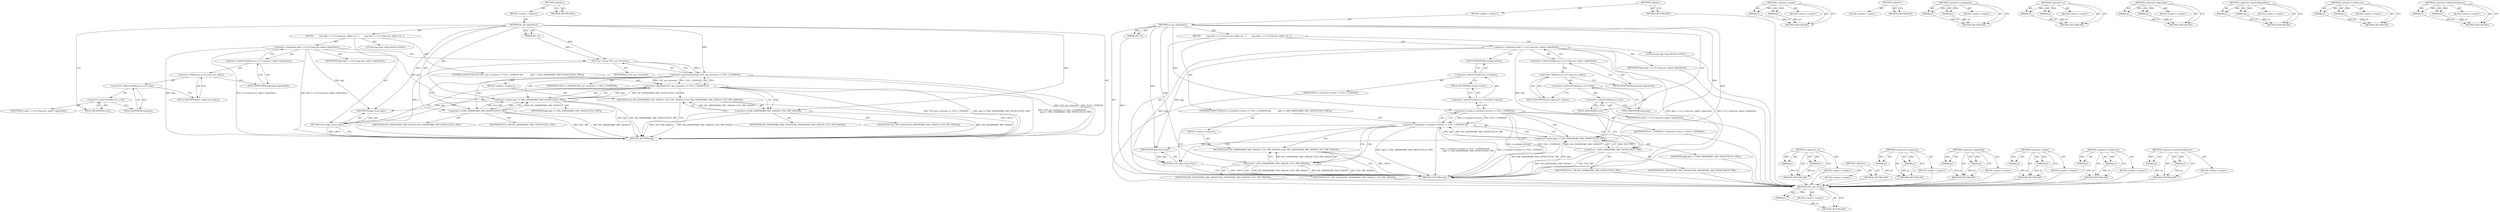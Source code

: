 digraph "&lt;operator&gt;.indirectFieldAccess" {
vulnerable_8 [label=<(METHOD,ssl_get_algorithm2)<SUB>1</SUB>>];
vulnerable_9 [label=<(PARAM,SSL *s)<SUB>1</SUB>>];
vulnerable_10 [label=<(BLOCK,{
        long alg2 = s-&gt;s3-&gt;tmp.new_cipher-&gt;al...,{
        long alg2 = s-&gt;s3-&gt;tmp.new_cipher-&gt;al...)<SUB>2</SUB>>];
vulnerable_11 [label="<(LOCAL,long alg2: long)<SUB>3</SUB>>"];
vulnerable_12 [label=<(&lt;operator&gt;.assignment,alg2 = s-&gt;s3-&gt;tmp.new_cipher-&gt;algorithm2)<SUB>3</SUB>>];
vulnerable_13 [label=<(IDENTIFIER,alg2,alg2 = s-&gt;s3-&gt;tmp.new_cipher-&gt;algorithm2)<SUB>3</SUB>>];
vulnerable_14 [label=<(&lt;operator&gt;.indirectFieldAccess,s-&gt;s3-&gt;tmp.new_cipher-&gt;algorithm2)<SUB>3</SUB>>];
vulnerable_15 [label=<(&lt;operator&gt;.fieldAccess,s-&gt;s3-&gt;tmp.new_cipher)<SUB>3</SUB>>];
vulnerable_16 [label=<(&lt;operator&gt;.indirectFieldAccess,s-&gt;s3-&gt;tmp)<SUB>3</SUB>>];
vulnerable_17 [label=<(&lt;operator&gt;.indirectFieldAccess,s-&gt;s3)<SUB>3</SUB>>];
vulnerable_18 [label=<(IDENTIFIER,s,alg2 = s-&gt;s3-&gt;tmp.new_cipher-&gt;algorithm2)<SUB>3</SUB>>];
vulnerable_19 [label=<(FIELD_IDENTIFIER,s3,s3)<SUB>3</SUB>>];
vulnerable_20 [label=<(FIELD_IDENTIFIER,tmp,tmp)<SUB>3</SUB>>];
vulnerable_21 [label=<(FIELD_IDENTIFIER,new_cipher,new_cipher)<SUB>3</SUB>>];
vulnerable_22 [label=<(FIELD_IDENTIFIER,algorithm2,algorithm2)<SUB>3</SUB>>];
vulnerable_23 [label=<(CONTROL_STRUCTURE,IF,if (TLS1_get_version(s) &gt;= TLS1_2_VERSION &amp;&amp;
            alg2 == (SSL_HANDSHAKE_MAC_DEFAULT|TLS1_PRF)))<SUB>4</SUB>>];
vulnerable_24 [label=<(&lt;operator&gt;.logicalAnd,TLS1_get_version(s) &gt;= TLS1_2_VERSION &amp;&amp;
      ...)<SUB>4</SUB>>];
vulnerable_25 [label=<(&lt;operator&gt;.greaterEqualsThan,TLS1_get_version(s) &gt;= TLS1_2_VERSION)<SUB>4</SUB>>];
vulnerable_26 [label=<(TLS1_get_version,TLS1_get_version(s))<SUB>4</SUB>>];
vulnerable_27 [label=<(IDENTIFIER,s,TLS1_get_version(s))<SUB>4</SUB>>];
vulnerable_28 [label=<(IDENTIFIER,TLS1_2_VERSION,TLS1_get_version(s) &gt;= TLS1_2_VERSION)<SUB>4</SUB>>];
vulnerable_29 [label=<(&lt;operator&gt;.equals,alg2 == (SSL_HANDSHAKE_MAC_DEFAULT|TLS1_PRF))<SUB>5</SUB>>];
vulnerable_30 [label=<(IDENTIFIER,alg2,alg2 == (SSL_HANDSHAKE_MAC_DEFAULT|TLS1_PRF))<SUB>5</SUB>>];
vulnerable_31 [label=<(&lt;operator&gt;.or,SSL_HANDSHAKE_MAC_DEFAULT|TLS1_PRF)<SUB>5</SUB>>];
vulnerable_32 [label=<(IDENTIFIER,SSL_HANDSHAKE_MAC_DEFAULT,SSL_HANDSHAKE_MAC_DEFAULT|TLS1_PRF)<SUB>5</SUB>>];
vulnerable_33 [label=<(IDENTIFIER,TLS1_PRF,SSL_HANDSHAKE_MAC_DEFAULT|TLS1_PRF)<SUB>5</SUB>>];
vulnerable_34 [label=<(BLOCK,&lt;empty&gt;,&lt;empty&gt;)<SUB>6</SUB>>];
vulnerable_35 [label=<(RETURN,return SSL_HANDSHAKE_MAC_SHA256 | TLS1_PRF_SHA256;,return SSL_HANDSHAKE_MAC_SHA256 | TLS1_PRF_SHA256;)<SUB>6</SUB>>];
vulnerable_36 [label=<(&lt;operator&gt;.or,SSL_HANDSHAKE_MAC_SHA256 | TLS1_PRF_SHA256)<SUB>6</SUB>>];
vulnerable_37 [label=<(IDENTIFIER,SSL_HANDSHAKE_MAC_SHA256,SSL_HANDSHAKE_MAC_SHA256 | TLS1_PRF_SHA256)<SUB>6</SUB>>];
vulnerable_38 [label=<(IDENTIFIER,TLS1_PRF_SHA256,SSL_HANDSHAKE_MAC_SHA256 | TLS1_PRF_SHA256)<SUB>6</SUB>>];
vulnerable_39 [label=<(RETURN,return alg2;,return alg2;)<SUB>7</SUB>>];
vulnerable_40 [label=<(IDENTIFIER,alg2,return alg2;)<SUB>7</SUB>>];
vulnerable_41 [label=<(METHOD_RETURN,long)<SUB>1</SUB>>];
vulnerable_85 [label=<(METHOD,TLS1_get_version)>];
vulnerable_86 [label=<(PARAM,p1)>];
vulnerable_87 [label=<(BLOCK,&lt;empty&gt;,&lt;empty&gt;)>];
vulnerable_88 [label=<(METHOD_RETURN,ANY)>];
vulnerable_89 [label=<(METHOD,&lt;operator&gt;.equals)>];
vulnerable_90 [label=<(PARAM,p1)>];
vulnerable_91 [label=<(PARAM,p2)>];
vulnerable_92 [label=<(BLOCK,&lt;empty&gt;,&lt;empty&gt;)>];
vulnerable_93 [label=<(METHOD_RETURN,ANY)>];
vulnerable_6 [label=<(METHOD,&lt;global&gt;)<SUB>1</SUB>>];
vulnerable_7 [label=<(BLOCK,&lt;empty&gt;,&lt;empty&gt;)<SUB>1</SUB>>];
vulnerable_43 [label=<(METHOD_RETURN,ANY)<SUB>1</SUB>>];
vulnerable_54 [label=<(METHOD,&lt;global&gt;)<SUB>1</SUB>>];
vulnerable_55 [label=<(BLOCK,&lt;empty&gt;,&lt;empty&gt;)>];
vulnerable_56 [label=<(METHOD_RETURN,ANY)>];
vulnerable_60 [label=<(METHOD,&lt;operator&gt;.assignment)>];
vulnerable_61 [label=<(PARAM,p1)>];
vulnerable_62 [label=<(PARAM,p2)>];
vulnerable_63 [label=<(BLOCK,&lt;empty&gt;,&lt;empty&gt;)>];
vulnerable_64 [label=<(METHOD_RETURN,ANY)>];
vulnerable_94 [label=<(METHOD,&lt;operator&gt;.or)>];
vulnerable_95 [label=<(PARAM,p1)>];
vulnerable_96 [label=<(PARAM,p2)>];
vulnerable_97 [label=<(BLOCK,&lt;empty&gt;,&lt;empty&gt;)>];
vulnerable_98 [label=<(METHOD_RETURN,ANY)>];
vulnerable_75 [label=<(METHOD,&lt;operator&gt;.logicalAnd)>];
vulnerable_76 [label=<(PARAM,p1)>];
vulnerable_77 [label=<(PARAM,p2)>];
vulnerable_78 [label=<(BLOCK,&lt;empty&gt;,&lt;empty&gt;)>];
vulnerable_79 [label=<(METHOD_RETURN,ANY)>];
vulnerable_80 [label=<(METHOD,&lt;operator&gt;.greaterEqualsThan)>];
vulnerable_81 [label=<(PARAM,p1)>];
vulnerable_82 [label=<(PARAM,p2)>];
vulnerable_83 [label=<(BLOCK,&lt;empty&gt;,&lt;empty&gt;)>];
vulnerable_84 [label=<(METHOD_RETURN,ANY)>];
vulnerable_70 [label=<(METHOD,&lt;operator&gt;.fieldAccess)>];
vulnerable_71 [label=<(PARAM,p1)>];
vulnerable_72 [label=<(PARAM,p2)>];
vulnerable_73 [label=<(BLOCK,&lt;empty&gt;,&lt;empty&gt;)>];
vulnerable_74 [label=<(METHOD_RETURN,ANY)>];
vulnerable_65 [label=<(METHOD,&lt;operator&gt;.indirectFieldAccess)>];
vulnerable_66 [label=<(PARAM,p1)>];
vulnerable_67 [label=<(PARAM,p2)>];
vulnerable_68 [label=<(BLOCK,&lt;empty&gt;,&lt;empty&gt;)>];
vulnerable_69 [label=<(METHOD_RETURN,ANY)>];
fixed_8 [label=<(METHOD,ssl_get_algorithm2)<SUB>1</SUB>>];
fixed_9 [label=<(PARAM,SSL *s)<SUB>1</SUB>>];
fixed_10 [label=<(BLOCK,{
        long alg2 = s-&gt;s3-&gt;tmp.new_cipher-&gt;al...,{
        long alg2 = s-&gt;s3-&gt;tmp.new_cipher-&gt;al...)<SUB>2</SUB>>];
fixed_11 [label="<(LOCAL,long alg2: long)<SUB>3</SUB>>"];
fixed_12 [label=<(&lt;operator&gt;.assignment,alg2 = s-&gt;s3-&gt;tmp.new_cipher-&gt;algorithm2)<SUB>3</SUB>>];
fixed_13 [label=<(IDENTIFIER,alg2,alg2 = s-&gt;s3-&gt;tmp.new_cipher-&gt;algorithm2)<SUB>3</SUB>>];
fixed_14 [label=<(&lt;operator&gt;.indirectFieldAccess,s-&gt;s3-&gt;tmp.new_cipher-&gt;algorithm2)<SUB>3</SUB>>];
fixed_15 [label=<(&lt;operator&gt;.fieldAccess,s-&gt;s3-&gt;tmp.new_cipher)<SUB>3</SUB>>];
fixed_16 [label=<(&lt;operator&gt;.indirectFieldAccess,s-&gt;s3-&gt;tmp)<SUB>3</SUB>>];
fixed_17 [label=<(&lt;operator&gt;.indirectFieldAccess,s-&gt;s3)<SUB>3</SUB>>];
fixed_18 [label=<(IDENTIFIER,s,alg2 = s-&gt;s3-&gt;tmp.new_cipher-&gt;algorithm2)<SUB>3</SUB>>];
fixed_19 [label=<(FIELD_IDENTIFIER,s3,s3)<SUB>3</SUB>>];
fixed_20 [label=<(FIELD_IDENTIFIER,tmp,tmp)<SUB>3</SUB>>];
fixed_21 [label=<(FIELD_IDENTIFIER,new_cipher,new_cipher)<SUB>3</SUB>>];
fixed_22 [label=<(FIELD_IDENTIFIER,algorithm2,algorithm2)<SUB>3</SUB>>];
fixed_23 [label=<(CONTROL_STRUCTURE,IF,if (s-&gt;method-&gt;version == TLS1_2_VERSION &amp;&amp;
            alg2 == (SSL_HANDSHAKE_MAC_DEFAULT|TLS1_PRF)))<SUB>4</SUB>>];
fixed_24 [label=<(&lt;operator&gt;.logicalAnd,s-&gt;method-&gt;version == TLS1_2_VERSION &amp;&amp;
       ...)<SUB>4</SUB>>];
fixed_25 [label=<(&lt;operator&gt;.equals,s-&gt;method-&gt;version == TLS1_2_VERSION)<SUB>4</SUB>>];
fixed_26 [label=<(&lt;operator&gt;.indirectFieldAccess,s-&gt;method-&gt;version)<SUB>4</SUB>>];
fixed_27 [label=<(&lt;operator&gt;.indirectFieldAccess,s-&gt;method)<SUB>4</SUB>>];
fixed_28 [label=<(IDENTIFIER,s,s-&gt;method-&gt;version == TLS1_2_VERSION)<SUB>4</SUB>>];
fixed_29 [label=<(FIELD_IDENTIFIER,method,method)<SUB>4</SUB>>];
fixed_30 [label=<(FIELD_IDENTIFIER,version,version)<SUB>4</SUB>>];
fixed_31 [label=<(IDENTIFIER,TLS1_2_VERSION,s-&gt;method-&gt;version == TLS1_2_VERSION)<SUB>4</SUB>>];
fixed_32 [label=<(&lt;operator&gt;.equals,alg2 == (SSL_HANDSHAKE_MAC_DEFAULT|TLS1_PRF))<SUB>5</SUB>>];
fixed_33 [label=<(IDENTIFIER,alg2,alg2 == (SSL_HANDSHAKE_MAC_DEFAULT|TLS1_PRF))<SUB>5</SUB>>];
fixed_34 [label=<(&lt;operator&gt;.or,SSL_HANDSHAKE_MAC_DEFAULT|TLS1_PRF)<SUB>5</SUB>>];
fixed_35 [label=<(IDENTIFIER,SSL_HANDSHAKE_MAC_DEFAULT,SSL_HANDSHAKE_MAC_DEFAULT|TLS1_PRF)<SUB>5</SUB>>];
fixed_36 [label=<(IDENTIFIER,TLS1_PRF,SSL_HANDSHAKE_MAC_DEFAULT|TLS1_PRF)<SUB>5</SUB>>];
fixed_37 [label=<(BLOCK,&lt;empty&gt;,&lt;empty&gt;)<SUB>6</SUB>>];
fixed_38 [label=<(RETURN,return SSL_HANDSHAKE_MAC_SHA256 | TLS1_PRF_SHA256;,return SSL_HANDSHAKE_MAC_SHA256 | TLS1_PRF_SHA256;)<SUB>6</SUB>>];
fixed_39 [label=<(&lt;operator&gt;.or,SSL_HANDSHAKE_MAC_SHA256 | TLS1_PRF_SHA256)<SUB>6</SUB>>];
fixed_40 [label=<(IDENTIFIER,SSL_HANDSHAKE_MAC_SHA256,SSL_HANDSHAKE_MAC_SHA256 | TLS1_PRF_SHA256)<SUB>6</SUB>>];
fixed_41 [label=<(IDENTIFIER,TLS1_PRF_SHA256,SSL_HANDSHAKE_MAC_SHA256 | TLS1_PRF_SHA256)<SUB>6</SUB>>];
fixed_42 [label=<(RETURN,return alg2;,return alg2;)<SUB>7</SUB>>];
fixed_43 [label=<(IDENTIFIER,alg2,return alg2;)<SUB>7</SUB>>];
fixed_44 [label=<(METHOD_RETURN,long)<SUB>1</SUB>>];
fixed_88 [label=<(METHOD,&lt;operator&gt;.or)>];
fixed_89 [label=<(PARAM,p1)>];
fixed_90 [label=<(PARAM,p2)>];
fixed_91 [label=<(BLOCK,&lt;empty&gt;,&lt;empty&gt;)>];
fixed_92 [label=<(METHOD_RETURN,ANY)>];
fixed_6 [label=<(METHOD,&lt;global&gt;)<SUB>1</SUB>>];
fixed_7 [label=<(BLOCK,&lt;empty&gt;,&lt;empty&gt;)<SUB>1</SUB>>];
fixed_46 [label=<(METHOD_RETURN,ANY)<SUB>1</SUB>>];
fixed_57 [label=<(METHOD,&lt;global&gt;)<SUB>1</SUB>>];
fixed_58 [label=<(BLOCK,&lt;empty&gt;,&lt;empty&gt;)>];
fixed_59 [label=<(METHOD_RETURN,ANY)>];
fixed_63 [label=<(METHOD,&lt;operator&gt;.assignment)>];
fixed_64 [label=<(PARAM,p1)>];
fixed_65 [label=<(PARAM,p2)>];
fixed_66 [label=<(BLOCK,&lt;empty&gt;,&lt;empty&gt;)>];
fixed_67 [label=<(METHOD_RETURN,ANY)>];
fixed_78 [label=<(METHOD,&lt;operator&gt;.logicalAnd)>];
fixed_79 [label=<(PARAM,p1)>];
fixed_80 [label=<(PARAM,p2)>];
fixed_81 [label=<(BLOCK,&lt;empty&gt;,&lt;empty&gt;)>];
fixed_82 [label=<(METHOD_RETURN,ANY)>];
fixed_83 [label=<(METHOD,&lt;operator&gt;.equals)>];
fixed_84 [label=<(PARAM,p1)>];
fixed_85 [label=<(PARAM,p2)>];
fixed_86 [label=<(BLOCK,&lt;empty&gt;,&lt;empty&gt;)>];
fixed_87 [label=<(METHOD_RETURN,ANY)>];
fixed_73 [label=<(METHOD,&lt;operator&gt;.fieldAccess)>];
fixed_74 [label=<(PARAM,p1)>];
fixed_75 [label=<(PARAM,p2)>];
fixed_76 [label=<(BLOCK,&lt;empty&gt;,&lt;empty&gt;)>];
fixed_77 [label=<(METHOD_RETURN,ANY)>];
fixed_68 [label=<(METHOD,&lt;operator&gt;.indirectFieldAccess)>];
fixed_69 [label=<(PARAM,p1)>];
fixed_70 [label=<(PARAM,p2)>];
fixed_71 [label=<(BLOCK,&lt;empty&gt;,&lt;empty&gt;)>];
fixed_72 [label=<(METHOD_RETURN,ANY)>];
vulnerable_8 -> vulnerable_9  [key=0, label="AST: "];
vulnerable_8 -> vulnerable_9  [key=1, label="DDG: "];
vulnerable_8 -> vulnerable_10  [key=0, label="AST: "];
vulnerable_8 -> vulnerable_41  [key=0, label="AST: "];
vulnerable_8 -> vulnerable_19  [key=0, label="CFG: "];
vulnerable_8 -> vulnerable_40  [key=0, label="DDG: "];
vulnerable_8 -> vulnerable_25  [key=0, label="DDG: "];
vulnerable_8 -> vulnerable_29  [key=0, label="DDG: "];
vulnerable_8 -> vulnerable_26  [key=0, label="DDG: "];
vulnerable_8 -> vulnerable_31  [key=0, label="DDG: "];
vulnerable_8 -> vulnerable_36  [key=0, label="DDG: "];
vulnerable_9 -> vulnerable_26  [key=0, label="DDG: s"];
vulnerable_10 -> vulnerable_11  [key=0, label="AST: "];
vulnerable_10 -> vulnerable_12  [key=0, label="AST: "];
vulnerable_10 -> vulnerable_23  [key=0, label="AST: "];
vulnerable_10 -> vulnerable_39  [key=0, label="AST: "];
vulnerable_12 -> vulnerable_13  [key=0, label="AST: "];
vulnerable_12 -> vulnerable_14  [key=0, label="AST: "];
vulnerable_12 -> vulnerable_26  [key=0, label="CFG: "];
vulnerable_12 -> vulnerable_41  [key=0, label="DDG: alg2"];
vulnerable_12 -> vulnerable_41  [key=1, label="DDG: s-&gt;s3-&gt;tmp.new_cipher-&gt;algorithm2"];
vulnerable_12 -> vulnerable_41  [key=2, label="DDG: alg2 = s-&gt;s3-&gt;tmp.new_cipher-&gt;algorithm2"];
vulnerable_12 -> vulnerable_40  [key=0, label="DDG: alg2"];
vulnerable_12 -> vulnerable_29  [key=0, label="DDG: alg2"];
vulnerable_14 -> vulnerable_15  [key=0, label="AST: "];
vulnerable_14 -> vulnerable_22  [key=0, label="AST: "];
vulnerable_14 -> vulnerable_12  [key=0, label="CFG: "];
vulnerable_15 -> vulnerable_16  [key=0, label="AST: "];
vulnerable_15 -> vulnerable_21  [key=0, label="AST: "];
vulnerable_15 -> vulnerable_22  [key=0, label="CFG: "];
vulnerable_16 -> vulnerable_17  [key=0, label="AST: "];
vulnerable_16 -> vulnerable_20  [key=0, label="AST: "];
vulnerable_16 -> vulnerable_21  [key=0, label="CFG: "];
vulnerable_17 -> vulnerable_18  [key=0, label="AST: "];
vulnerable_17 -> vulnerable_19  [key=0, label="AST: "];
vulnerable_17 -> vulnerable_20  [key=0, label="CFG: "];
vulnerable_19 -> vulnerable_17  [key=0, label="CFG: "];
vulnerable_20 -> vulnerable_16  [key=0, label="CFG: "];
vulnerable_21 -> vulnerable_15  [key=0, label="CFG: "];
vulnerable_22 -> vulnerable_14  [key=0, label="CFG: "];
vulnerable_23 -> vulnerable_24  [key=0, label="AST: "];
vulnerable_23 -> vulnerable_34  [key=0, label="AST: "];
vulnerable_24 -> vulnerable_25  [key=0, label="AST: "];
vulnerable_24 -> vulnerable_29  [key=0, label="AST: "];
vulnerable_24 -> vulnerable_36  [key=0, label="CFG: "];
vulnerable_24 -> vulnerable_36  [key=1, label="CDG: "];
vulnerable_24 -> vulnerable_39  [key=0, label="CFG: "];
vulnerable_24 -> vulnerable_39  [key=1, label="CDG: "];
vulnerable_24 -> vulnerable_41  [key=0, label="DDG: TLS1_get_version(s) &gt;= TLS1_2_VERSION"];
vulnerable_24 -> vulnerable_41  [key=1, label="DDG: alg2 == (SSL_HANDSHAKE_MAC_DEFAULT|TLS1_PRF)"];
vulnerable_24 -> vulnerable_41  [key=2, label="DDG: TLS1_get_version(s) &gt;= TLS1_2_VERSION &amp;&amp;
            alg2 == (SSL_HANDSHAKE_MAC_DEFAULT|TLS1_PRF)"];
vulnerable_24 -> vulnerable_35  [key=0, label="CDG: "];
vulnerable_25 -> vulnerable_26  [key=0, label="AST: "];
vulnerable_25 -> vulnerable_28  [key=0, label="AST: "];
vulnerable_25 -> vulnerable_24  [key=0, label="CFG: "];
vulnerable_25 -> vulnerable_24  [key=1, label="DDG: TLS1_get_version(s)"];
vulnerable_25 -> vulnerable_24  [key=2, label="DDG: TLS1_2_VERSION"];
vulnerable_25 -> vulnerable_31  [key=0, label="CFG: "];
vulnerable_25 -> vulnerable_31  [key=1, label="CDG: "];
vulnerable_25 -> vulnerable_41  [key=0, label="DDG: TLS1_get_version(s)"];
vulnerable_25 -> vulnerable_41  [key=1, label="DDG: TLS1_2_VERSION"];
vulnerable_25 -> vulnerable_29  [key=0, label="CDG: "];
vulnerable_26 -> vulnerable_27  [key=0, label="AST: "];
vulnerable_26 -> vulnerable_25  [key=0, label="CFG: "];
vulnerable_26 -> vulnerable_25  [key=1, label="DDG: s"];
vulnerable_26 -> vulnerable_41  [key=0, label="DDG: s"];
vulnerable_29 -> vulnerable_30  [key=0, label="AST: "];
vulnerable_29 -> vulnerable_31  [key=0, label="AST: "];
vulnerable_29 -> vulnerable_24  [key=0, label="CFG: "];
vulnerable_29 -> vulnerable_24  [key=1, label="DDG: alg2"];
vulnerable_29 -> vulnerable_24  [key=2, label="DDG: SSL_HANDSHAKE_MAC_DEFAULT|TLS1_PRF"];
vulnerable_29 -> vulnerable_41  [key=0, label="DDG: alg2"];
vulnerable_29 -> vulnerable_41  [key=1, label="DDG: SSL_HANDSHAKE_MAC_DEFAULT|TLS1_PRF"];
vulnerable_29 -> vulnerable_40  [key=0, label="DDG: alg2"];
vulnerable_31 -> vulnerable_32  [key=0, label="AST: "];
vulnerable_31 -> vulnerable_33  [key=0, label="AST: "];
vulnerable_31 -> vulnerable_29  [key=0, label="CFG: "];
vulnerable_31 -> vulnerable_29  [key=1, label="DDG: SSL_HANDSHAKE_MAC_DEFAULT"];
vulnerable_31 -> vulnerable_29  [key=2, label="DDG: TLS1_PRF"];
vulnerable_31 -> vulnerable_41  [key=0, label="DDG: TLS1_PRF"];
vulnerable_31 -> vulnerable_41  [key=1, label="DDG: SSL_HANDSHAKE_MAC_DEFAULT"];
vulnerable_34 -> vulnerable_35  [key=0, label="AST: "];
vulnerable_35 -> vulnerable_36  [key=0, label="AST: "];
vulnerable_35 -> vulnerable_41  [key=0, label="CFG: "];
vulnerable_35 -> vulnerable_41  [key=1, label="DDG: &lt;RET&gt;"];
vulnerable_36 -> vulnerable_37  [key=0, label="AST: "];
vulnerable_36 -> vulnerable_38  [key=0, label="AST: "];
vulnerable_36 -> vulnerable_35  [key=0, label="CFG: "];
vulnerable_36 -> vulnerable_35  [key=1, label="DDG: SSL_HANDSHAKE_MAC_SHA256 | TLS1_PRF_SHA256"];
vulnerable_36 -> vulnerable_41  [key=0, label="DDG: SSL_HANDSHAKE_MAC_SHA256"];
vulnerable_36 -> vulnerable_41  [key=1, label="DDG: TLS1_PRF_SHA256"];
vulnerable_36 -> vulnerable_41  [key=2, label="DDG: SSL_HANDSHAKE_MAC_SHA256 | TLS1_PRF_SHA256"];
vulnerable_39 -> vulnerable_40  [key=0, label="AST: "];
vulnerable_39 -> vulnerable_41  [key=0, label="CFG: "];
vulnerable_39 -> vulnerable_41  [key=1, label="DDG: &lt;RET&gt;"];
vulnerable_40 -> vulnerable_39  [key=0, label="DDG: alg2"];
vulnerable_85 -> vulnerable_86  [key=0, label="AST: "];
vulnerable_85 -> vulnerable_86  [key=1, label="DDG: "];
vulnerable_85 -> vulnerable_87  [key=0, label="AST: "];
vulnerable_85 -> vulnerable_88  [key=0, label="AST: "];
vulnerable_85 -> vulnerable_88  [key=1, label="CFG: "];
vulnerable_86 -> vulnerable_88  [key=0, label="DDG: p1"];
vulnerable_89 -> vulnerable_90  [key=0, label="AST: "];
vulnerable_89 -> vulnerable_90  [key=1, label="DDG: "];
vulnerable_89 -> vulnerable_92  [key=0, label="AST: "];
vulnerable_89 -> vulnerable_91  [key=0, label="AST: "];
vulnerable_89 -> vulnerable_91  [key=1, label="DDG: "];
vulnerable_89 -> vulnerable_93  [key=0, label="AST: "];
vulnerable_89 -> vulnerable_93  [key=1, label="CFG: "];
vulnerable_90 -> vulnerable_93  [key=0, label="DDG: p1"];
vulnerable_91 -> vulnerable_93  [key=0, label="DDG: p2"];
vulnerable_6 -> vulnerable_7  [key=0, label="AST: "];
vulnerable_6 -> vulnerable_43  [key=0, label="AST: "];
vulnerable_6 -> vulnerable_43  [key=1, label="CFG: "];
vulnerable_7 -> vulnerable_8  [key=0, label="AST: "];
vulnerable_54 -> vulnerable_55  [key=0, label="AST: "];
vulnerable_54 -> vulnerable_56  [key=0, label="AST: "];
vulnerable_54 -> vulnerable_56  [key=1, label="CFG: "];
vulnerable_60 -> vulnerable_61  [key=0, label="AST: "];
vulnerable_60 -> vulnerable_61  [key=1, label="DDG: "];
vulnerable_60 -> vulnerable_63  [key=0, label="AST: "];
vulnerable_60 -> vulnerable_62  [key=0, label="AST: "];
vulnerable_60 -> vulnerable_62  [key=1, label="DDG: "];
vulnerable_60 -> vulnerable_64  [key=0, label="AST: "];
vulnerable_60 -> vulnerable_64  [key=1, label="CFG: "];
vulnerable_61 -> vulnerable_64  [key=0, label="DDG: p1"];
vulnerable_62 -> vulnerable_64  [key=0, label="DDG: p2"];
vulnerable_94 -> vulnerable_95  [key=0, label="AST: "];
vulnerable_94 -> vulnerable_95  [key=1, label="DDG: "];
vulnerable_94 -> vulnerable_97  [key=0, label="AST: "];
vulnerable_94 -> vulnerable_96  [key=0, label="AST: "];
vulnerable_94 -> vulnerable_96  [key=1, label="DDG: "];
vulnerable_94 -> vulnerable_98  [key=0, label="AST: "];
vulnerable_94 -> vulnerable_98  [key=1, label="CFG: "];
vulnerable_95 -> vulnerable_98  [key=0, label="DDG: p1"];
vulnerable_96 -> vulnerable_98  [key=0, label="DDG: p2"];
vulnerable_75 -> vulnerable_76  [key=0, label="AST: "];
vulnerable_75 -> vulnerable_76  [key=1, label="DDG: "];
vulnerable_75 -> vulnerable_78  [key=0, label="AST: "];
vulnerable_75 -> vulnerable_77  [key=0, label="AST: "];
vulnerable_75 -> vulnerable_77  [key=1, label="DDG: "];
vulnerable_75 -> vulnerable_79  [key=0, label="AST: "];
vulnerable_75 -> vulnerable_79  [key=1, label="CFG: "];
vulnerable_76 -> vulnerable_79  [key=0, label="DDG: p1"];
vulnerable_77 -> vulnerable_79  [key=0, label="DDG: p2"];
vulnerable_80 -> vulnerable_81  [key=0, label="AST: "];
vulnerable_80 -> vulnerable_81  [key=1, label="DDG: "];
vulnerable_80 -> vulnerable_83  [key=0, label="AST: "];
vulnerable_80 -> vulnerable_82  [key=0, label="AST: "];
vulnerable_80 -> vulnerable_82  [key=1, label="DDG: "];
vulnerable_80 -> vulnerable_84  [key=0, label="AST: "];
vulnerable_80 -> vulnerable_84  [key=1, label="CFG: "];
vulnerable_81 -> vulnerable_84  [key=0, label="DDG: p1"];
vulnerable_82 -> vulnerable_84  [key=0, label="DDG: p2"];
vulnerable_70 -> vulnerable_71  [key=0, label="AST: "];
vulnerable_70 -> vulnerable_71  [key=1, label="DDG: "];
vulnerable_70 -> vulnerable_73  [key=0, label="AST: "];
vulnerable_70 -> vulnerable_72  [key=0, label="AST: "];
vulnerable_70 -> vulnerable_72  [key=1, label="DDG: "];
vulnerable_70 -> vulnerable_74  [key=0, label="AST: "];
vulnerable_70 -> vulnerable_74  [key=1, label="CFG: "];
vulnerable_71 -> vulnerable_74  [key=0, label="DDG: p1"];
vulnerable_72 -> vulnerable_74  [key=0, label="DDG: p2"];
vulnerable_65 -> vulnerable_66  [key=0, label="AST: "];
vulnerable_65 -> vulnerable_66  [key=1, label="DDG: "];
vulnerable_65 -> vulnerable_68  [key=0, label="AST: "];
vulnerable_65 -> vulnerable_67  [key=0, label="AST: "];
vulnerable_65 -> vulnerable_67  [key=1, label="DDG: "];
vulnerable_65 -> vulnerable_69  [key=0, label="AST: "];
vulnerable_65 -> vulnerable_69  [key=1, label="CFG: "];
vulnerable_66 -> vulnerable_69  [key=0, label="DDG: p1"];
vulnerable_67 -> vulnerable_69  [key=0, label="DDG: p2"];
fixed_8 -> fixed_9  [key=0, label="AST: "];
fixed_8 -> fixed_9  [key=1, label="DDG: "];
fixed_8 -> fixed_10  [key=0, label="AST: "];
fixed_8 -> fixed_44  [key=0, label="AST: "];
fixed_8 -> fixed_19  [key=0, label="CFG: "];
fixed_8 -> fixed_43  [key=0, label="DDG: "];
fixed_8 -> fixed_25  [key=0, label="DDG: "];
fixed_8 -> fixed_32  [key=0, label="DDG: "];
fixed_8 -> fixed_34  [key=0, label="DDG: "];
fixed_8 -> fixed_39  [key=0, label="DDG: "];
fixed_9 -> fixed_44  [key=0, label="DDG: s"];
fixed_10 -> fixed_11  [key=0, label="AST: "];
fixed_10 -> fixed_12  [key=0, label="AST: "];
fixed_10 -> fixed_23  [key=0, label="AST: "];
fixed_10 -> fixed_42  [key=0, label="AST: "];
fixed_11 -> vulnerable_85  [key=0];
fixed_12 -> fixed_13  [key=0, label="AST: "];
fixed_12 -> fixed_14  [key=0, label="AST: "];
fixed_12 -> fixed_29  [key=0, label="CFG: "];
fixed_12 -> fixed_44  [key=0, label="DDG: alg2"];
fixed_12 -> fixed_44  [key=1, label="DDG: s-&gt;s3-&gt;tmp.new_cipher-&gt;algorithm2"];
fixed_12 -> fixed_44  [key=2, label="DDG: alg2 = s-&gt;s3-&gt;tmp.new_cipher-&gt;algorithm2"];
fixed_12 -> fixed_43  [key=0, label="DDG: alg2"];
fixed_12 -> fixed_32  [key=0, label="DDG: alg2"];
fixed_13 -> vulnerable_85  [key=0];
fixed_14 -> fixed_15  [key=0, label="AST: "];
fixed_14 -> fixed_22  [key=0, label="AST: "];
fixed_14 -> fixed_12  [key=0, label="CFG: "];
fixed_15 -> fixed_16  [key=0, label="AST: "];
fixed_15 -> fixed_21  [key=0, label="AST: "];
fixed_15 -> fixed_22  [key=0, label="CFG: "];
fixed_16 -> fixed_17  [key=0, label="AST: "];
fixed_16 -> fixed_20  [key=0, label="AST: "];
fixed_16 -> fixed_21  [key=0, label="CFG: "];
fixed_17 -> fixed_18  [key=0, label="AST: "];
fixed_17 -> fixed_19  [key=0, label="AST: "];
fixed_17 -> fixed_20  [key=0, label="CFG: "];
fixed_18 -> vulnerable_85  [key=0];
fixed_19 -> fixed_17  [key=0, label="CFG: "];
fixed_20 -> fixed_16  [key=0, label="CFG: "];
fixed_21 -> fixed_15  [key=0, label="CFG: "];
fixed_22 -> fixed_14  [key=0, label="CFG: "];
fixed_23 -> fixed_24  [key=0, label="AST: "];
fixed_23 -> fixed_37  [key=0, label="AST: "];
fixed_24 -> fixed_25  [key=0, label="AST: "];
fixed_24 -> fixed_32  [key=0, label="AST: "];
fixed_24 -> fixed_39  [key=0, label="CFG: "];
fixed_24 -> fixed_39  [key=1, label="CDG: "];
fixed_24 -> fixed_42  [key=0, label="CFG: "];
fixed_24 -> fixed_42  [key=1, label="CDG: "];
fixed_24 -> fixed_44  [key=0, label="DDG: s-&gt;method-&gt;version == TLS1_2_VERSION"];
fixed_24 -> fixed_44  [key=1, label="DDG: alg2 == (SSL_HANDSHAKE_MAC_DEFAULT|TLS1_PRF)"];
fixed_24 -> fixed_44  [key=2, label="DDG: s-&gt;method-&gt;version == TLS1_2_VERSION &amp;&amp;
            alg2 == (SSL_HANDSHAKE_MAC_DEFAULT|TLS1_PRF)"];
fixed_24 -> fixed_38  [key=0, label="CDG: "];
fixed_25 -> fixed_26  [key=0, label="AST: "];
fixed_25 -> fixed_31  [key=0, label="AST: "];
fixed_25 -> fixed_24  [key=0, label="CFG: "];
fixed_25 -> fixed_24  [key=1, label="DDG: s-&gt;method-&gt;version"];
fixed_25 -> fixed_24  [key=2, label="DDG: TLS1_2_VERSION"];
fixed_25 -> fixed_34  [key=0, label="CFG: "];
fixed_25 -> fixed_34  [key=1, label="CDG: "];
fixed_25 -> fixed_44  [key=0, label="DDG: s-&gt;method-&gt;version"];
fixed_25 -> fixed_44  [key=1, label="DDG: TLS1_2_VERSION"];
fixed_25 -> fixed_32  [key=0, label="CDG: "];
fixed_26 -> fixed_27  [key=0, label="AST: "];
fixed_26 -> fixed_30  [key=0, label="AST: "];
fixed_26 -> fixed_25  [key=0, label="CFG: "];
fixed_27 -> fixed_28  [key=0, label="AST: "];
fixed_27 -> fixed_29  [key=0, label="AST: "];
fixed_27 -> fixed_30  [key=0, label="CFG: "];
fixed_28 -> vulnerable_85  [key=0];
fixed_29 -> fixed_27  [key=0, label="CFG: "];
fixed_30 -> fixed_26  [key=0, label="CFG: "];
fixed_31 -> vulnerable_85  [key=0];
fixed_32 -> fixed_33  [key=0, label="AST: "];
fixed_32 -> fixed_34  [key=0, label="AST: "];
fixed_32 -> fixed_24  [key=0, label="CFG: "];
fixed_32 -> fixed_24  [key=1, label="DDG: alg2"];
fixed_32 -> fixed_24  [key=2, label="DDG: SSL_HANDSHAKE_MAC_DEFAULT|TLS1_PRF"];
fixed_32 -> fixed_44  [key=0, label="DDG: alg2"];
fixed_32 -> fixed_44  [key=1, label="DDG: SSL_HANDSHAKE_MAC_DEFAULT|TLS1_PRF"];
fixed_32 -> fixed_43  [key=0, label="DDG: alg2"];
fixed_33 -> vulnerable_85  [key=0];
fixed_34 -> fixed_35  [key=0, label="AST: "];
fixed_34 -> fixed_36  [key=0, label="AST: "];
fixed_34 -> fixed_32  [key=0, label="CFG: "];
fixed_34 -> fixed_32  [key=1, label="DDG: SSL_HANDSHAKE_MAC_DEFAULT"];
fixed_34 -> fixed_32  [key=2, label="DDG: TLS1_PRF"];
fixed_34 -> fixed_44  [key=0, label="DDG: TLS1_PRF"];
fixed_34 -> fixed_44  [key=1, label="DDG: SSL_HANDSHAKE_MAC_DEFAULT"];
fixed_35 -> vulnerable_85  [key=0];
fixed_36 -> vulnerable_85  [key=0];
fixed_37 -> fixed_38  [key=0, label="AST: "];
fixed_38 -> fixed_39  [key=0, label="AST: "];
fixed_38 -> fixed_44  [key=0, label="CFG: "];
fixed_38 -> fixed_44  [key=1, label="DDG: &lt;RET&gt;"];
fixed_39 -> fixed_40  [key=0, label="AST: "];
fixed_39 -> fixed_41  [key=0, label="AST: "];
fixed_39 -> fixed_38  [key=0, label="CFG: "];
fixed_39 -> fixed_38  [key=1, label="DDG: SSL_HANDSHAKE_MAC_SHA256 | TLS1_PRF_SHA256"];
fixed_39 -> fixed_44  [key=0, label="DDG: SSL_HANDSHAKE_MAC_SHA256"];
fixed_39 -> fixed_44  [key=1, label="DDG: TLS1_PRF_SHA256"];
fixed_39 -> fixed_44  [key=2, label="DDG: SSL_HANDSHAKE_MAC_SHA256 | TLS1_PRF_SHA256"];
fixed_40 -> vulnerable_85  [key=0];
fixed_41 -> vulnerable_85  [key=0];
fixed_42 -> fixed_43  [key=0, label="AST: "];
fixed_42 -> fixed_44  [key=0, label="CFG: "];
fixed_42 -> fixed_44  [key=1, label="DDG: &lt;RET&gt;"];
fixed_43 -> fixed_42  [key=0, label="DDG: alg2"];
fixed_44 -> vulnerable_85  [key=0];
fixed_88 -> fixed_89  [key=0, label="AST: "];
fixed_88 -> fixed_89  [key=1, label="DDG: "];
fixed_88 -> fixed_91  [key=0, label="AST: "];
fixed_88 -> fixed_90  [key=0, label="AST: "];
fixed_88 -> fixed_90  [key=1, label="DDG: "];
fixed_88 -> fixed_92  [key=0, label="AST: "];
fixed_88 -> fixed_92  [key=1, label="CFG: "];
fixed_89 -> fixed_92  [key=0, label="DDG: p1"];
fixed_90 -> fixed_92  [key=0, label="DDG: p2"];
fixed_91 -> vulnerable_85  [key=0];
fixed_92 -> vulnerable_85  [key=0];
fixed_6 -> fixed_7  [key=0, label="AST: "];
fixed_6 -> fixed_46  [key=0, label="AST: "];
fixed_6 -> fixed_46  [key=1, label="CFG: "];
fixed_7 -> fixed_8  [key=0, label="AST: "];
fixed_46 -> vulnerable_85  [key=0];
fixed_57 -> fixed_58  [key=0, label="AST: "];
fixed_57 -> fixed_59  [key=0, label="AST: "];
fixed_57 -> fixed_59  [key=1, label="CFG: "];
fixed_58 -> vulnerable_85  [key=0];
fixed_59 -> vulnerable_85  [key=0];
fixed_63 -> fixed_64  [key=0, label="AST: "];
fixed_63 -> fixed_64  [key=1, label="DDG: "];
fixed_63 -> fixed_66  [key=0, label="AST: "];
fixed_63 -> fixed_65  [key=0, label="AST: "];
fixed_63 -> fixed_65  [key=1, label="DDG: "];
fixed_63 -> fixed_67  [key=0, label="AST: "];
fixed_63 -> fixed_67  [key=1, label="CFG: "];
fixed_64 -> fixed_67  [key=0, label="DDG: p1"];
fixed_65 -> fixed_67  [key=0, label="DDG: p2"];
fixed_66 -> vulnerable_85  [key=0];
fixed_67 -> vulnerable_85  [key=0];
fixed_78 -> fixed_79  [key=0, label="AST: "];
fixed_78 -> fixed_79  [key=1, label="DDG: "];
fixed_78 -> fixed_81  [key=0, label="AST: "];
fixed_78 -> fixed_80  [key=0, label="AST: "];
fixed_78 -> fixed_80  [key=1, label="DDG: "];
fixed_78 -> fixed_82  [key=0, label="AST: "];
fixed_78 -> fixed_82  [key=1, label="CFG: "];
fixed_79 -> fixed_82  [key=0, label="DDG: p1"];
fixed_80 -> fixed_82  [key=0, label="DDG: p2"];
fixed_81 -> vulnerable_85  [key=0];
fixed_82 -> vulnerable_85  [key=0];
fixed_83 -> fixed_84  [key=0, label="AST: "];
fixed_83 -> fixed_84  [key=1, label="DDG: "];
fixed_83 -> fixed_86  [key=0, label="AST: "];
fixed_83 -> fixed_85  [key=0, label="AST: "];
fixed_83 -> fixed_85  [key=1, label="DDG: "];
fixed_83 -> fixed_87  [key=0, label="AST: "];
fixed_83 -> fixed_87  [key=1, label="CFG: "];
fixed_84 -> fixed_87  [key=0, label="DDG: p1"];
fixed_85 -> fixed_87  [key=0, label="DDG: p2"];
fixed_86 -> vulnerable_85  [key=0];
fixed_87 -> vulnerable_85  [key=0];
fixed_73 -> fixed_74  [key=0, label="AST: "];
fixed_73 -> fixed_74  [key=1, label="DDG: "];
fixed_73 -> fixed_76  [key=0, label="AST: "];
fixed_73 -> fixed_75  [key=0, label="AST: "];
fixed_73 -> fixed_75  [key=1, label="DDG: "];
fixed_73 -> fixed_77  [key=0, label="AST: "];
fixed_73 -> fixed_77  [key=1, label="CFG: "];
fixed_74 -> fixed_77  [key=0, label="DDG: p1"];
fixed_75 -> fixed_77  [key=0, label="DDG: p2"];
fixed_76 -> vulnerable_85  [key=0];
fixed_77 -> vulnerable_85  [key=0];
fixed_68 -> fixed_69  [key=0, label="AST: "];
fixed_68 -> fixed_69  [key=1, label="DDG: "];
fixed_68 -> fixed_71  [key=0, label="AST: "];
fixed_68 -> fixed_70  [key=0, label="AST: "];
fixed_68 -> fixed_70  [key=1, label="DDG: "];
fixed_68 -> fixed_72  [key=0, label="AST: "];
fixed_68 -> fixed_72  [key=1, label="CFG: "];
fixed_69 -> fixed_72  [key=0, label="DDG: p1"];
fixed_70 -> fixed_72  [key=0, label="DDG: p2"];
fixed_71 -> vulnerable_85  [key=0];
fixed_72 -> vulnerable_85  [key=0];
}

